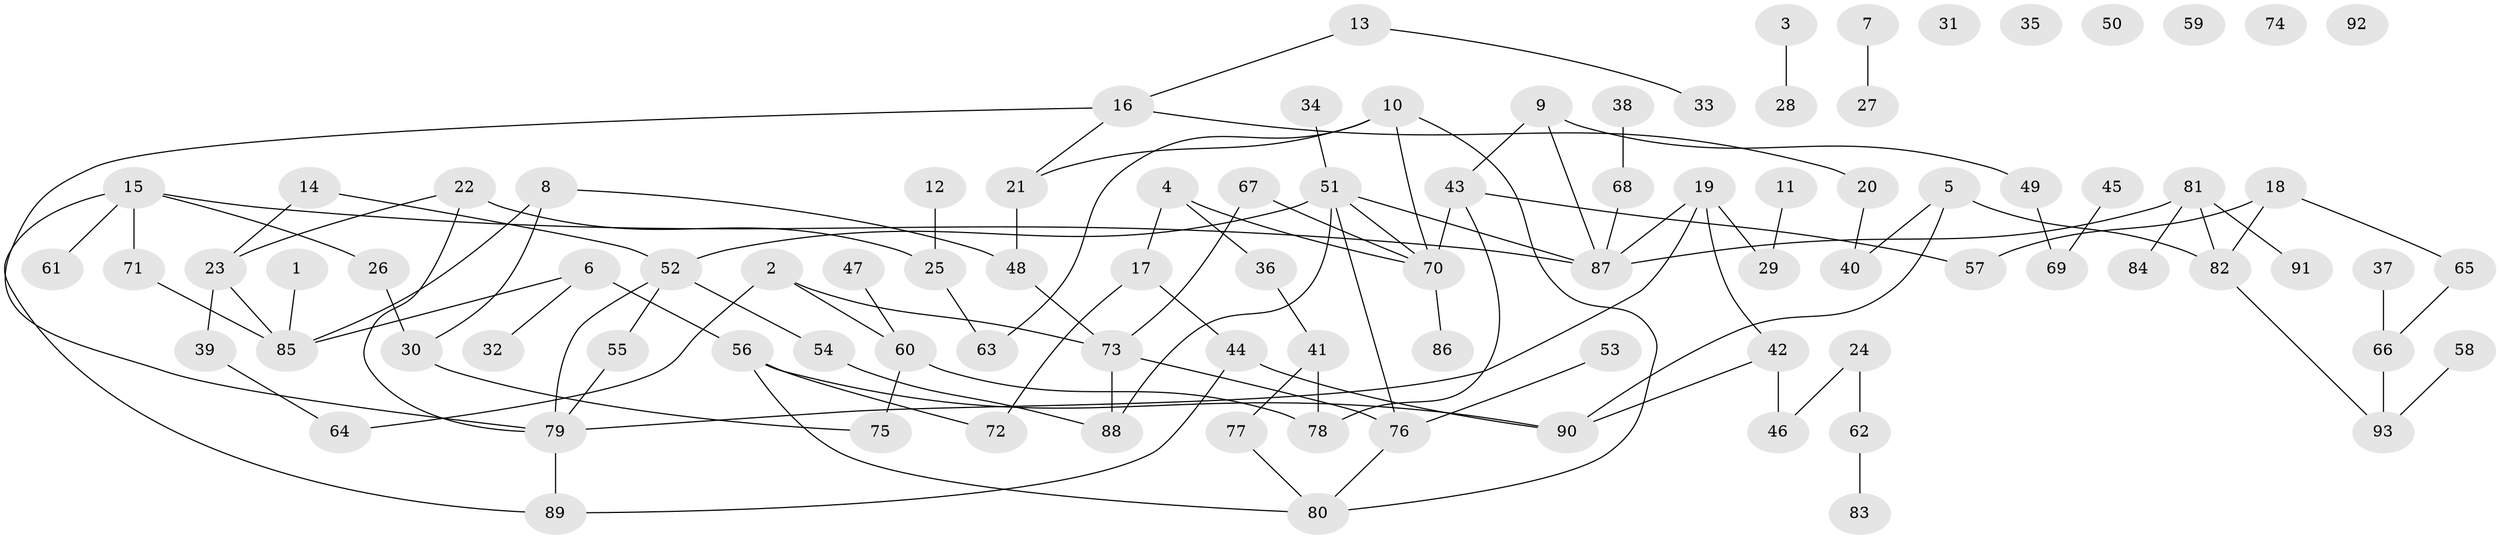 // coarse degree distribution, {1: 0.2153846153846154, 3: 0.15384615384615385, 0: 0.12307692307692308, 2: 0.24615384615384617, 5: 0.07692307692307693, 4: 0.07692307692307693, 9: 0.015384615384615385, 7: 0.03076923076923077, 6: 0.06153846153846154}
// Generated by graph-tools (version 1.1) at 2025/23/03/03/25 07:23:26]
// undirected, 93 vertices, 113 edges
graph export_dot {
graph [start="1"]
  node [color=gray90,style=filled];
  1;
  2;
  3;
  4;
  5;
  6;
  7;
  8;
  9;
  10;
  11;
  12;
  13;
  14;
  15;
  16;
  17;
  18;
  19;
  20;
  21;
  22;
  23;
  24;
  25;
  26;
  27;
  28;
  29;
  30;
  31;
  32;
  33;
  34;
  35;
  36;
  37;
  38;
  39;
  40;
  41;
  42;
  43;
  44;
  45;
  46;
  47;
  48;
  49;
  50;
  51;
  52;
  53;
  54;
  55;
  56;
  57;
  58;
  59;
  60;
  61;
  62;
  63;
  64;
  65;
  66;
  67;
  68;
  69;
  70;
  71;
  72;
  73;
  74;
  75;
  76;
  77;
  78;
  79;
  80;
  81;
  82;
  83;
  84;
  85;
  86;
  87;
  88;
  89;
  90;
  91;
  92;
  93;
  1 -- 85;
  2 -- 60;
  2 -- 64;
  2 -- 73;
  3 -- 28;
  4 -- 17;
  4 -- 36;
  4 -- 70;
  5 -- 40;
  5 -- 82;
  5 -- 90;
  6 -- 32;
  6 -- 56;
  6 -- 85;
  7 -- 27;
  8 -- 30;
  8 -- 48;
  8 -- 85;
  9 -- 43;
  9 -- 49;
  9 -- 87;
  10 -- 21;
  10 -- 63;
  10 -- 70;
  10 -- 80;
  11 -- 29;
  12 -- 25;
  13 -- 16;
  13 -- 33;
  14 -- 23;
  14 -- 52;
  15 -- 26;
  15 -- 61;
  15 -- 71;
  15 -- 87;
  15 -- 89;
  16 -- 20;
  16 -- 21;
  16 -- 79;
  17 -- 44;
  17 -- 72;
  18 -- 57;
  18 -- 65;
  18 -- 82;
  19 -- 29;
  19 -- 42;
  19 -- 79;
  19 -- 87;
  20 -- 40;
  21 -- 48;
  22 -- 23;
  22 -- 25;
  22 -- 79;
  23 -- 39;
  23 -- 85;
  24 -- 46;
  24 -- 62;
  25 -- 63;
  26 -- 30;
  30 -- 75;
  34 -- 51;
  36 -- 41;
  37 -- 66;
  38 -- 68;
  39 -- 64;
  41 -- 77;
  41 -- 78;
  42 -- 46;
  42 -- 90;
  43 -- 57;
  43 -- 70;
  43 -- 78;
  44 -- 89;
  44 -- 90;
  45 -- 69;
  47 -- 60;
  48 -- 73;
  49 -- 69;
  51 -- 52;
  51 -- 70;
  51 -- 76;
  51 -- 87;
  51 -- 88;
  52 -- 54;
  52 -- 55;
  52 -- 79;
  53 -- 76;
  54 -- 88;
  55 -- 79;
  56 -- 72;
  56 -- 80;
  56 -- 90;
  58 -- 93;
  60 -- 75;
  60 -- 78;
  62 -- 83;
  65 -- 66;
  66 -- 93;
  67 -- 70;
  67 -- 73;
  68 -- 87;
  70 -- 86;
  71 -- 85;
  73 -- 76;
  73 -- 88;
  76 -- 80;
  77 -- 80;
  79 -- 89;
  81 -- 82;
  81 -- 84;
  81 -- 87;
  81 -- 91;
  82 -- 93;
}
